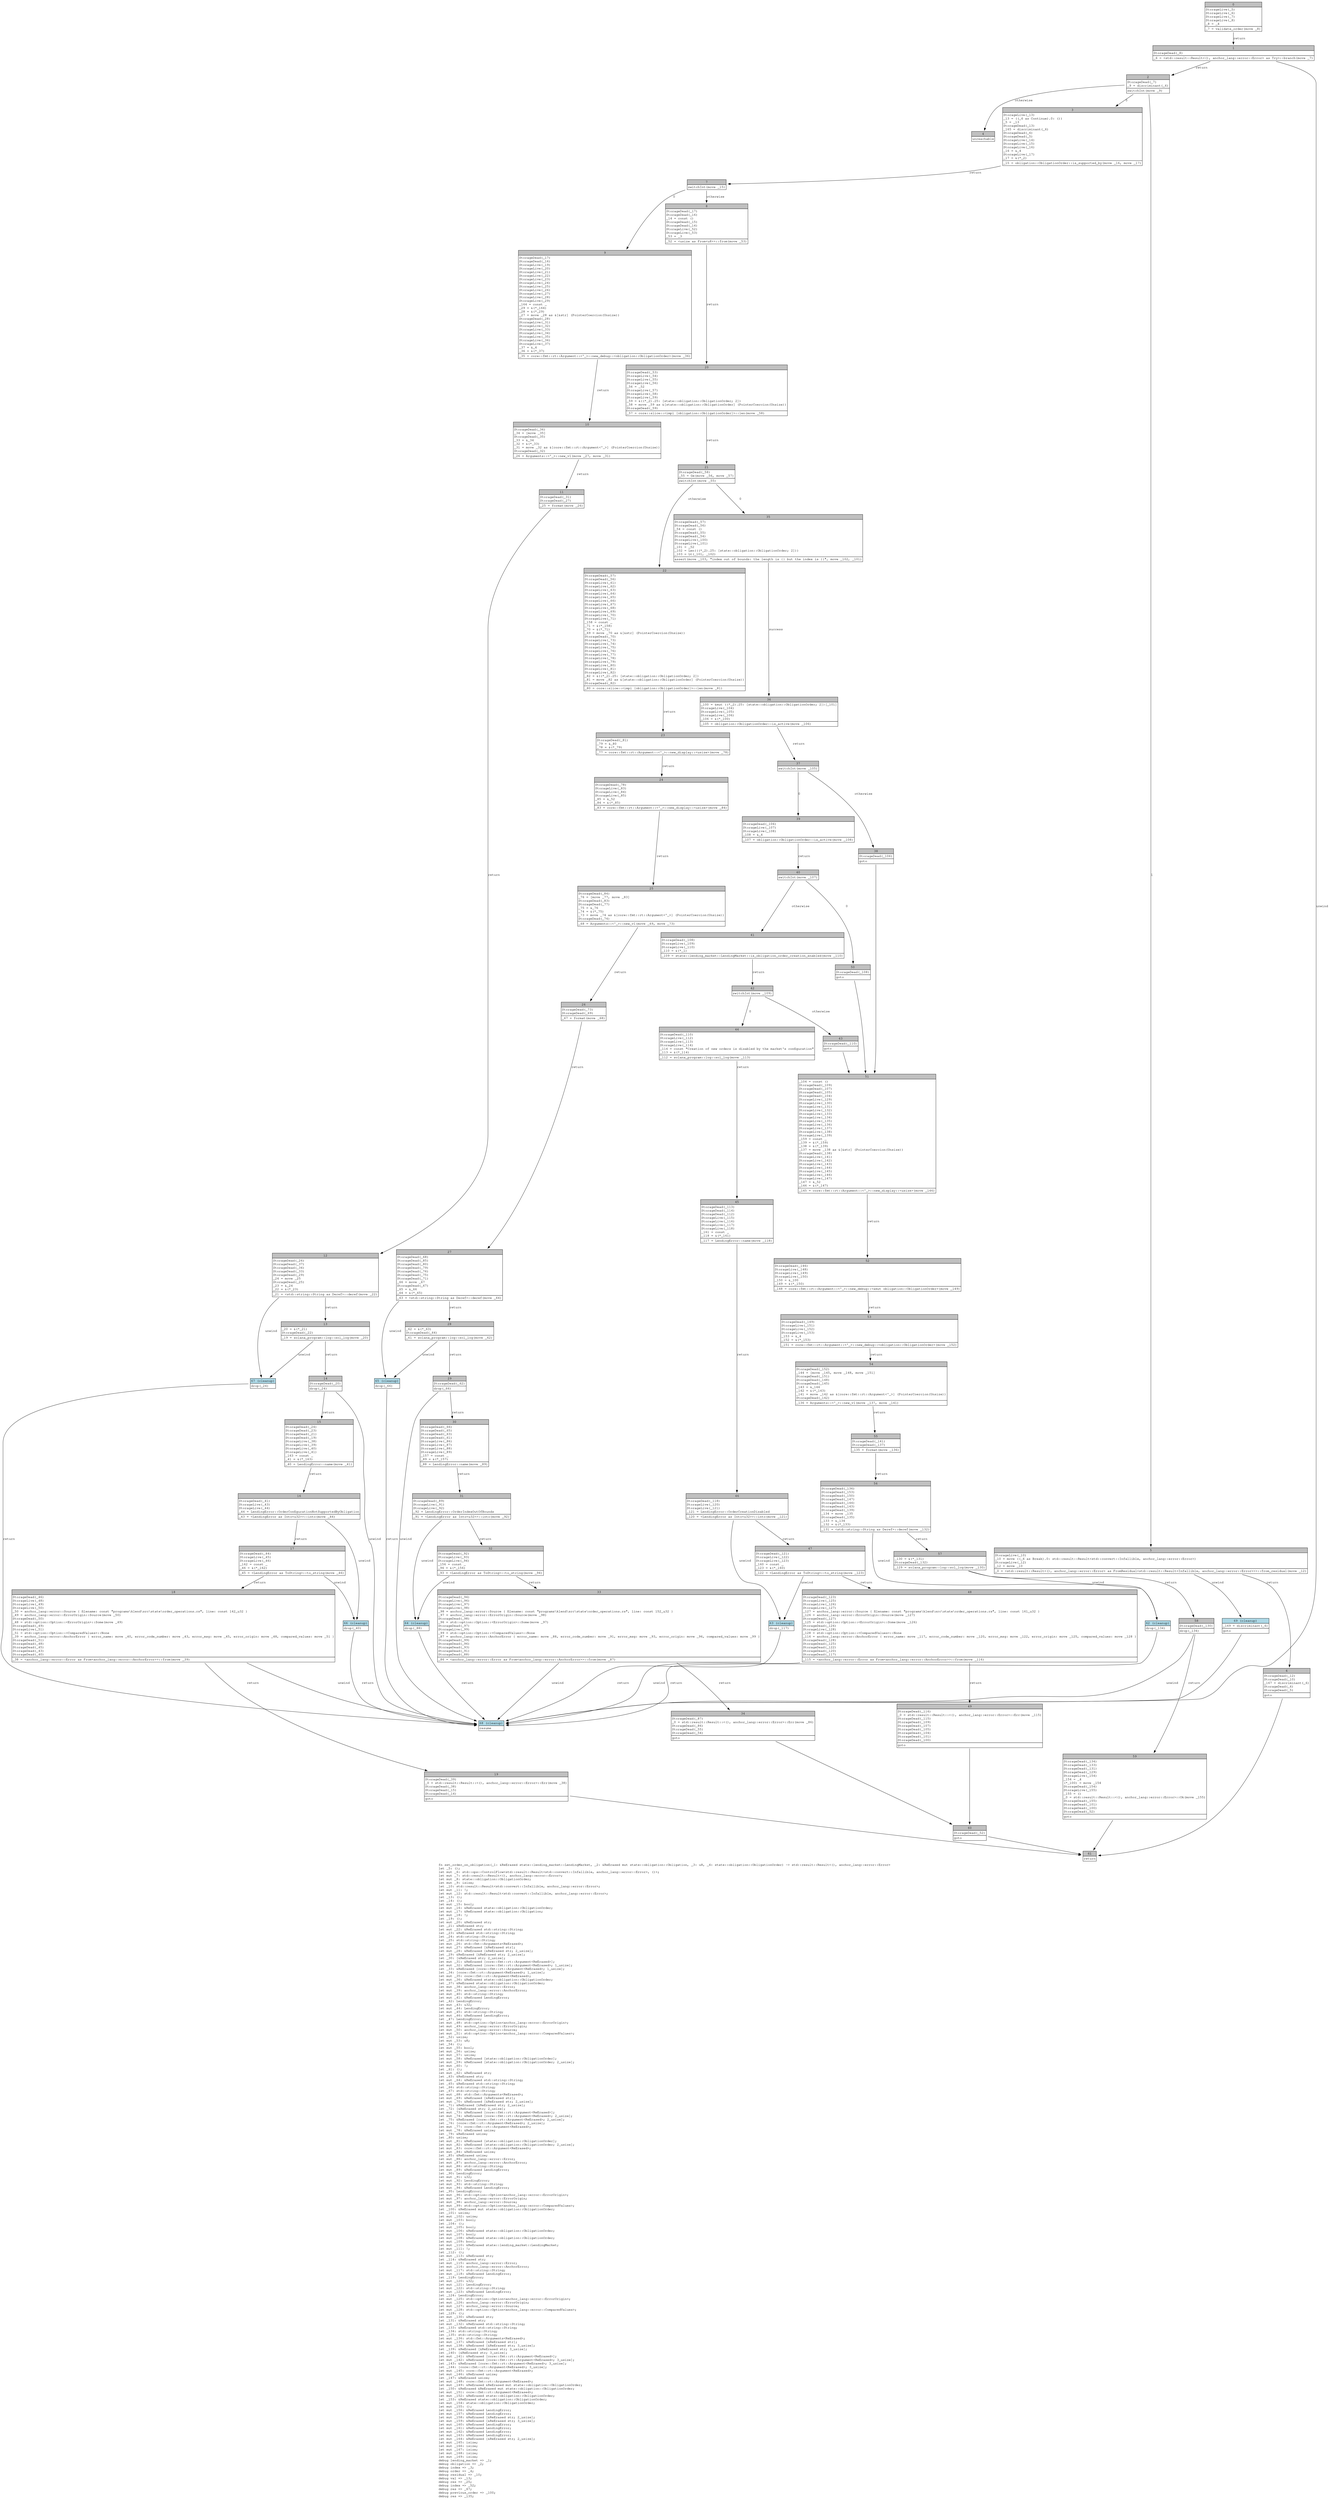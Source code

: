 digraph Mir_0_1784 {
    graph [fontname="Courier, monospace"];
    node [fontname="Courier, monospace"];
    edge [fontname="Courier, monospace"];
    label=<fn set_order_on_obligation(_1: &amp;ReErased state::lending_market::LendingMarket, _2: &amp;ReErased mut state::obligation::Obligation, _3: u8, _4: state::obligation::ObligationOrder) -&gt; std::result::Result&lt;(), anchor_lang::error::Error&gt;<br align="left"/>let _5: ();<br align="left"/>let mut _6: std::ops::ControlFlow&lt;std::result::Result&lt;std::convert::Infallible, anchor_lang::error::Error&gt;, ()&gt;;<br align="left"/>let mut _7: std::result::Result&lt;(), anchor_lang::error::Error&gt;;<br align="left"/>let mut _8: state::obligation::ObligationOrder;<br align="left"/>let mut _9: isize;<br align="left"/>let _10: std::result::Result&lt;std::convert::Infallible, anchor_lang::error::Error&gt;;<br align="left"/>let mut _11: !;<br align="left"/>let mut _12: std::result::Result&lt;std::convert::Infallible, anchor_lang::error::Error&gt;;<br align="left"/>let _13: ();<br align="left"/>let _14: ();<br align="left"/>let mut _15: bool;<br align="left"/>let mut _16: &amp;ReErased state::obligation::ObligationOrder;<br align="left"/>let mut _17: &amp;ReErased state::obligation::Obligation;<br align="left"/>let mut _18: !;<br align="left"/>let _19: ();<br align="left"/>let mut _20: &amp;ReErased str;<br align="left"/>let _21: &amp;ReErased str;<br align="left"/>let mut _22: &amp;ReErased std::string::String;<br align="left"/>let _23: &amp;ReErased std::string::String;<br align="left"/>let _24: std::string::String;<br align="left"/>let _25: std::string::String;<br align="left"/>let mut _26: std::fmt::Arguments&lt;ReErased&gt;;<br align="left"/>let mut _27: &amp;ReErased [&amp;ReErased str];<br align="left"/>let mut _28: &amp;ReErased [&amp;ReErased str; 2_usize];<br align="left"/>let _29: &amp;ReErased [&amp;ReErased str; 2_usize];<br align="left"/>let _30: [&amp;ReErased str; 2_usize];<br align="left"/>let mut _31: &amp;ReErased [core::fmt::rt::Argument&lt;ReErased&gt;];<br align="left"/>let mut _32: &amp;ReErased [core::fmt::rt::Argument&lt;ReErased&gt;; 1_usize];<br align="left"/>let _33: &amp;ReErased [core::fmt::rt::Argument&lt;ReErased&gt;; 1_usize];<br align="left"/>let _34: [core::fmt::rt::Argument&lt;ReErased&gt;; 1_usize];<br align="left"/>let mut _35: core::fmt::rt::Argument&lt;ReErased&gt;;<br align="left"/>let mut _36: &amp;ReErased state::obligation::ObligationOrder;<br align="left"/>let _37: &amp;ReErased state::obligation::ObligationOrder;<br align="left"/>let mut _38: anchor_lang::error::Error;<br align="left"/>let mut _39: anchor_lang::error::AnchorError;<br align="left"/>let mut _40: std::string::String;<br align="left"/>let mut _41: &amp;ReErased LendingError;<br align="left"/>let _42: LendingError;<br align="left"/>let mut _43: u32;<br align="left"/>let mut _44: LendingError;<br align="left"/>let mut _45: std::string::String;<br align="left"/>let mut _46: &amp;ReErased LendingError;<br align="left"/>let _47: LendingError;<br align="left"/>let mut _48: std::option::Option&lt;anchor_lang::error::ErrorOrigin&gt;;<br align="left"/>let mut _49: anchor_lang::error::ErrorOrigin;<br align="left"/>let mut _50: anchor_lang::error::Source;<br align="left"/>let mut _51: std::option::Option&lt;anchor_lang::error::ComparedValues&gt;;<br align="left"/>let _52: usize;<br align="left"/>let mut _53: u8;<br align="left"/>let _54: ();<br align="left"/>let mut _55: bool;<br align="left"/>let mut _56: usize;<br align="left"/>let mut _57: usize;<br align="left"/>let mut _58: &amp;ReErased [state::obligation::ObligationOrder];<br align="left"/>let mut _59: &amp;ReErased [state::obligation::ObligationOrder; 2_usize];<br align="left"/>let mut _60: !;<br align="left"/>let _61: ();<br align="left"/>let mut _62: &amp;ReErased str;<br align="left"/>let _63: &amp;ReErased str;<br align="left"/>let mut _64: &amp;ReErased std::string::String;<br align="left"/>let _65: &amp;ReErased std::string::String;<br align="left"/>let _66: std::string::String;<br align="left"/>let _67: std::string::String;<br align="left"/>let mut _68: std::fmt::Arguments&lt;ReErased&gt;;<br align="left"/>let mut _69: &amp;ReErased [&amp;ReErased str];<br align="left"/>let mut _70: &amp;ReErased [&amp;ReErased str; 2_usize];<br align="left"/>let _71: &amp;ReErased [&amp;ReErased str; 2_usize];<br align="left"/>let _72: [&amp;ReErased str; 2_usize];<br align="left"/>let mut _73: &amp;ReErased [core::fmt::rt::Argument&lt;ReErased&gt;];<br align="left"/>let mut _74: &amp;ReErased [core::fmt::rt::Argument&lt;ReErased&gt;; 2_usize];<br align="left"/>let _75: &amp;ReErased [core::fmt::rt::Argument&lt;ReErased&gt;; 2_usize];<br align="left"/>let _76: [core::fmt::rt::Argument&lt;ReErased&gt;; 2_usize];<br align="left"/>let mut _77: core::fmt::rt::Argument&lt;ReErased&gt;;<br align="left"/>let mut _78: &amp;ReErased usize;<br align="left"/>let _79: &amp;ReErased usize;<br align="left"/>let _80: usize;<br align="left"/>let mut _81: &amp;ReErased [state::obligation::ObligationOrder];<br align="left"/>let mut _82: &amp;ReErased [state::obligation::ObligationOrder; 2_usize];<br align="left"/>let mut _83: core::fmt::rt::Argument&lt;ReErased&gt;;<br align="left"/>let mut _84: &amp;ReErased usize;<br align="left"/>let _85: &amp;ReErased usize;<br align="left"/>let mut _86: anchor_lang::error::Error;<br align="left"/>let mut _87: anchor_lang::error::AnchorError;<br align="left"/>let mut _88: std::string::String;<br align="left"/>let mut _89: &amp;ReErased LendingError;<br align="left"/>let _90: LendingError;<br align="left"/>let mut _91: u32;<br align="left"/>let mut _92: LendingError;<br align="left"/>let mut _93: std::string::String;<br align="left"/>let mut _94: &amp;ReErased LendingError;<br align="left"/>let _95: LendingError;<br align="left"/>let mut _96: std::option::Option&lt;anchor_lang::error::ErrorOrigin&gt;;<br align="left"/>let mut _97: anchor_lang::error::ErrorOrigin;<br align="left"/>let mut _98: anchor_lang::error::Source;<br align="left"/>let mut _99: std::option::Option&lt;anchor_lang::error::ComparedValues&gt;;<br align="left"/>let _100: &amp;ReErased mut state::obligation::ObligationOrder;<br align="left"/>let _101: usize;<br align="left"/>let mut _102: usize;<br align="left"/>let mut _103: bool;<br align="left"/>let _104: ();<br align="left"/>let mut _105: bool;<br align="left"/>let mut _106: &amp;ReErased state::obligation::ObligationOrder;<br align="left"/>let mut _107: bool;<br align="left"/>let mut _108: &amp;ReErased state::obligation::ObligationOrder;<br align="left"/>let mut _109: bool;<br align="left"/>let mut _110: &amp;ReErased state::lending_market::LendingMarket;<br align="left"/>let mut _111: !;<br align="left"/>let _112: ();<br align="left"/>let mut _113: &amp;ReErased str;<br align="left"/>let _114: &amp;ReErased str;<br align="left"/>let mut _115: anchor_lang::error::Error;<br align="left"/>let mut _116: anchor_lang::error::AnchorError;<br align="left"/>let mut _117: std::string::String;<br align="left"/>let mut _118: &amp;ReErased LendingError;<br align="left"/>let _119: LendingError;<br align="left"/>let mut _120: u32;<br align="left"/>let mut _121: LendingError;<br align="left"/>let mut _122: std::string::String;<br align="left"/>let mut _123: &amp;ReErased LendingError;<br align="left"/>let _124: LendingError;<br align="left"/>let mut _125: std::option::Option&lt;anchor_lang::error::ErrorOrigin&gt;;<br align="left"/>let mut _126: anchor_lang::error::ErrorOrigin;<br align="left"/>let mut _127: anchor_lang::error::Source;<br align="left"/>let mut _128: std::option::Option&lt;anchor_lang::error::ComparedValues&gt;;<br align="left"/>let _129: ();<br align="left"/>let mut _130: &amp;ReErased str;<br align="left"/>let _131: &amp;ReErased str;<br align="left"/>let mut _132: &amp;ReErased std::string::String;<br align="left"/>let _133: &amp;ReErased std::string::String;<br align="left"/>let _134: std::string::String;<br align="left"/>let _135: std::string::String;<br align="left"/>let mut _136: std::fmt::Arguments&lt;ReErased&gt;;<br align="left"/>let mut _137: &amp;ReErased [&amp;ReErased str];<br align="left"/>let mut _138: &amp;ReErased [&amp;ReErased str; 3_usize];<br align="left"/>let _139: &amp;ReErased [&amp;ReErased str; 3_usize];<br align="left"/>let _140: [&amp;ReErased str; 3_usize];<br align="left"/>let mut _141: &amp;ReErased [core::fmt::rt::Argument&lt;ReErased&gt;];<br align="left"/>let mut _142: &amp;ReErased [core::fmt::rt::Argument&lt;ReErased&gt;; 3_usize];<br align="left"/>let _143: &amp;ReErased [core::fmt::rt::Argument&lt;ReErased&gt;; 3_usize];<br align="left"/>let _144: [core::fmt::rt::Argument&lt;ReErased&gt;; 3_usize];<br align="left"/>let mut _145: core::fmt::rt::Argument&lt;ReErased&gt;;<br align="left"/>let mut _146: &amp;ReErased usize;<br align="left"/>let _147: &amp;ReErased usize;<br align="left"/>let mut _148: core::fmt::rt::Argument&lt;ReErased&gt;;<br align="left"/>let mut _149: &amp;ReErased &amp;ReErased mut state::obligation::ObligationOrder;<br align="left"/>let _150: &amp;ReErased &amp;ReErased mut state::obligation::ObligationOrder;<br align="left"/>let mut _151: core::fmt::rt::Argument&lt;ReErased&gt;;<br align="left"/>let mut _152: &amp;ReErased state::obligation::ObligationOrder;<br align="left"/>let _153: &amp;ReErased state::obligation::ObligationOrder;<br align="left"/>let mut _154: state::obligation::ObligationOrder;<br align="left"/>let mut _155: ();<br align="left"/>let mut _156: &amp;ReErased LendingError;<br align="left"/>let mut _157: &amp;ReErased LendingError;<br align="left"/>let mut _158: &amp;ReErased [&amp;ReErased str; 2_usize];<br align="left"/>let mut _159: &amp;ReErased [&amp;ReErased str; 3_usize];<br align="left"/>let mut _160: &amp;ReErased LendingError;<br align="left"/>let mut _161: &amp;ReErased LendingError;<br align="left"/>let mut _162: &amp;ReErased LendingError;<br align="left"/>let mut _163: &amp;ReErased LendingError;<br align="left"/>let mut _164: &amp;ReErased [&amp;ReErased str; 2_usize];<br align="left"/>let mut _165: isize;<br align="left"/>let mut _166: isize;<br align="left"/>let mut _167: isize;<br align="left"/>let mut _168: isize;<br align="left"/>let mut _169: isize;<br align="left"/>debug lending_market =&gt; _1;<br align="left"/>debug obligation =&gt; _2;<br align="left"/>debug index =&gt; _3;<br align="left"/>debug order =&gt; _4;<br align="left"/>debug residual =&gt; _10;<br align="left"/>debug val =&gt; _13;<br align="left"/>debug res =&gt; _25;<br align="left"/>debug index =&gt; _52;<br align="left"/>debug res =&gt; _67;<br align="left"/>debug previous_order =&gt; _100;<br align="left"/>debug res =&gt; _135;<br align="left"/>>;
    bb0__0_1784 [shape="none", label=<<table border="0" cellborder="1" cellspacing="0"><tr><td bgcolor="gray" align="center" colspan="1">0</td></tr><tr><td align="left" balign="left">StorageLive(_5)<br/>StorageLive(_6)<br/>StorageLive(_7)<br/>StorageLive(_8)<br/>_8 = _4<br/></td></tr><tr><td align="left">_7 = validate_order(move _8)</td></tr></table>>];
    bb1__0_1784 [shape="none", label=<<table border="0" cellborder="1" cellspacing="0"><tr><td bgcolor="gray" align="center" colspan="1">1</td></tr><tr><td align="left" balign="left">StorageDead(_8)<br/></td></tr><tr><td align="left">_6 = &lt;std::result::Result&lt;(), anchor_lang::error::Error&gt; as Try&gt;::branch(move _7)</td></tr></table>>];
    bb2__0_1784 [shape="none", label=<<table border="0" cellborder="1" cellspacing="0"><tr><td bgcolor="gray" align="center" colspan="1">2</td></tr><tr><td align="left" balign="left">StorageDead(_7)<br/>_9 = discriminant(_6)<br/></td></tr><tr><td align="left">switchInt(move _9)</td></tr></table>>];
    bb3__0_1784 [shape="none", label=<<table border="0" cellborder="1" cellspacing="0"><tr><td bgcolor="gray" align="center" colspan="1">3</td></tr><tr><td align="left" balign="left">StorageLive(_13)<br/>_13 = ((_6 as Continue).0: ())<br/>_5 = _13<br/>StorageDead(_13)<br/>_165 = discriminant(_6)<br/>StorageDead(_6)<br/>StorageDead(_5)<br/>StorageLive(_14)<br/>StorageLive(_15)<br/>StorageLive(_16)<br/>_16 = &amp;_4<br/>StorageLive(_17)<br/>_17 = &amp;(*_2)<br/></td></tr><tr><td align="left">_15 = obligation::ObligationOrder::is_supported_by(move _16, move _17)</td></tr></table>>];
    bb4__0_1784 [shape="none", label=<<table border="0" cellborder="1" cellspacing="0"><tr><td bgcolor="gray" align="center" colspan="1">4</td></tr><tr><td align="left">unreachable</td></tr></table>>];
    bb5__0_1784 [shape="none", label=<<table border="0" cellborder="1" cellspacing="0"><tr><td bgcolor="gray" align="center" colspan="1">5</td></tr><tr><td align="left" balign="left">StorageLive(_10)<br/>_10 = move ((_6 as Break).0: std::result::Result&lt;std::convert::Infallible, anchor_lang::error::Error&gt;)<br/>StorageLive(_12)<br/>_12 = move _10<br/></td></tr><tr><td align="left">_0 = &lt;std::result::Result&lt;(), anchor_lang::error::Error&gt; as FromResidual&lt;std::result::Result&lt;Infallible, anchor_lang::error::Error&gt;&gt;&gt;::from_residual(move _12)</td></tr></table>>];
    bb6__0_1784 [shape="none", label=<<table border="0" cellborder="1" cellspacing="0"><tr><td bgcolor="gray" align="center" colspan="1">6</td></tr><tr><td align="left" balign="left">StorageDead(_12)<br/>StorageDead(_10)<br/>_167 = discriminant(_6)<br/>StorageDead(_6)<br/>StorageDead(_5)<br/></td></tr><tr><td align="left">goto</td></tr></table>>];
    bb7__0_1784 [shape="none", label=<<table border="0" cellborder="1" cellspacing="0"><tr><td bgcolor="gray" align="center" colspan="1">7</td></tr><tr><td align="left">switchInt(move _15)</td></tr></table>>];
    bb8__0_1784 [shape="none", label=<<table border="0" cellborder="1" cellspacing="0"><tr><td bgcolor="gray" align="center" colspan="1">8</td></tr><tr><td align="left" balign="left">StorageDead(_17)<br/>StorageDead(_16)<br/>_14 = const ()<br/>StorageDead(_15)<br/>StorageDead(_14)<br/>StorageLive(_52)<br/>StorageLive(_53)<br/>_53 = _3<br/></td></tr><tr><td align="left">_52 = &lt;usize as From&lt;u8&gt;&gt;::from(move _53)</td></tr></table>>];
    bb9__0_1784 [shape="none", label=<<table border="0" cellborder="1" cellspacing="0"><tr><td bgcolor="gray" align="center" colspan="1">9</td></tr><tr><td align="left" balign="left">StorageDead(_17)<br/>StorageDead(_16)<br/>StorageLive(_19)<br/>StorageLive(_20)<br/>StorageLive(_21)<br/>StorageLive(_22)<br/>StorageLive(_23)<br/>StorageLive(_24)<br/>StorageLive(_25)<br/>StorageLive(_26)<br/>StorageLive(_27)<br/>StorageLive(_28)<br/>StorageLive(_29)<br/>_164 = const _<br/>_29 = &amp;(*_164)<br/>_28 = &amp;(*_29)<br/>_27 = move _28 as &amp;[&amp;str] (PointerCoercion(Unsize))<br/>StorageDead(_28)<br/>StorageLive(_31)<br/>StorageLive(_32)<br/>StorageLive(_33)<br/>StorageLive(_34)<br/>StorageLive(_35)<br/>StorageLive(_36)<br/>StorageLive(_37)<br/>_37 = &amp;_4<br/>_36 = &amp;(*_37)<br/></td></tr><tr><td align="left">_35 = core::fmt::rt::Argument::&lt;'_&gt;::new_debug::&lt;obligation::ObligationOrder&gt;(move _36)</td></tr></table>>];
    bb10__0_1784 [shape="none", label=<<table border="0" cellborder="1" cellspacing="0"><tr><td bgcolor="gray" align="center" colspan="1">10</td></tr><tr><td align="left" balign="left">StorageDead(_36)<br/>_34 = [move _35]<br/>StorageDead(_35)<br/>_33 = &amp;_34<br/>_32 = &amp;(*_33)<br/>_31 = move _32 as &amp;[core::fmt::rt::Argument&lt;'_&gt;] (PointerCoercion(Unsize))<br/>StorageDead(_32)<br/></td></tr><tr><td align="left">_26 = Arguments::&lt;'_&gt;::new_v1(move _27, move _31)</td></tr></table>>];
    bb11__0_1784 [shape="none", label=<<table border="0" cellborder="1" cellspacing="0"><tr><td bgcolor="gray" align="center" colspan="1">11</td></tr><tr><td align="left" balign="left">StorageDead(_31)<br/>StorageDead(_27)<br/></td></tr><tr><td align="left">_25 = format(move _26)</td></tr></table>>];
    bb12__0_1784 [shape="none", label=<<table border="0" cellborder="1" cellspacing="0"><tr><td bgcolor="gray" align="center" colspan="1">12</td></tr><tr><td align="left" balign="left">StorageDead(_26)<br/>StorageDead(_37)<br/>StorageDead(_34)<br/>StorageDead(_33)<br/>StorageDead(_29)<br/>_24 = move _25<br/>StorageDead(_25)<br/>_23 = &amp;_24<br/>_22 = &amp;(*_23)<br/></td></tr><tr><td align="left">_21 = &lt;std::string::String as Deref&gt;::deref(move _22)</td></tr></table>>];
    bb13__0_1784 [shape="none", label=<<table border="0" cellborder="1" cellspacing="0"><tr><td bgcolor="gray" align="center" colspan="1">13</td></tr><tr><td align="left" balign="left">_20 = &amp;(*_21)<br/>StorageDead(_22)<br/></td></tr><tr><td align="left">_19 = solana_program::log::sol_log(move _20)</td></tr></table>>];
    bb14__0_1784 [shape="none", label=<<table border="0" cellborder="1" cellspacing="0"><tr><td bgcolor="gray" align="center" colspan="1">14</td></tr><tr><td align="left" balign="left">StorageDead(_20)<br/></td></tr><tr><td align="left">drop(_24)</td></tr></table>>];
    bb15__0_1784 [shape="none", label=<<table border="0" cellborder="1" cellspacing="0"><tr><td bgcolor="gray" align="center" colspan="1">15</td></tr><tr><td align="left" balign="left">StorageDead(_24)<br/>StorageDead(_23)<br/>StorageDead(_21)<br/>StorageDead(_19)<br/>StorageLive(_38)<br/>StorageLive(_39)<br/>StorageLive(_40)<br/>StorageLive(_41)<br/>_163 = const _<br/>_41 = &amp;(*_163)<br/></td></tr><tr><td align="left">_40 = LendingError::name(move _41)</td></tr></table>>];
    bb16__0_1784 [shape="none", label=<<table border="0" cellborder="1" cellspacing="0"><tr><td bgcolor="gray" align="center" colspan="1">16</td></tr><tr><td align="left" balign="left">StorageDead(_41)<br/>StorageLive(_43)<br/>StorageLive(_44)<br/>_44 = LendingError::OrderConfigurationNotSupportedByObligation<br/></td></tr><tr><td align="left">_43 = &lt;LendingError as Into&lt;u32&gt;&gt;::into(move _44)</td></tr></table>>];
    bb17__0_1784 [shape="none", label=<<table border="0" cellborder="1" cellspacing="0"><tr><td bgcolor="gray" align="center" colspan="1">17</td></tr><tr><td align="left" balign="left">StorageDead(_44)<br/>StorageLive(_45)<br/>StorageLive(_46)<br/>_162 = const _<br/>_46 = &amp;(*_162)<br/></td></tr><tr><td align="left">_45 = &lt;LendingError as ToString&gt;::to_string(move _46)</td></tr></table>>];
    bb18__0_1784 [shape="none", label=<<table border="0" cellborder="1" cellspacing="0"><tr><td bgcolor="gray" align="center" colspan="1">18</td></tr><tr><td align="left" balign="left">StorageDead(_46)<br/>StorageLive(_48)<br/>StorageLive(_49)<br/>StorageLive(_50)<br/>_50 = anchor_lang::error::Source { filename: const &quot;programs\\klend\\src\\state\\order_operations.rs&quot;, line: const 142_u32 }<br/>_49 = anchor_lang::error::ErrorOrigin::Source(move _50)<br/>StorageDead(_50)<br/>_48 = std::option::Option::&lt;ErrorOrigin&gt;::Some(move _49)<br/>StorageDead(_49)<br/>StorageLive(_51)<br/>_51 = std::option::Option::&lt;ComparedValues&gt;::None<br/>_39 = anchor_lang::error::AnchorError { error_name: move _40, error_code_number: move _43, error_msg: move _45, error_origin: move _48, compared_values: move _51 }<br/>StorageDead(_51)<br/>StorageDead(_48)<br/>StorageDead(_45)<br/>StorageDead(_43)<br/>StorageDead(_40)<br/></td></tr><tr><td align="left">_38 = &lt;anchor_lang::error::Error as From&lt;anchor_lang::error::AnchorError&gt;&gt;::from(move _39)</td></tr></table>>];
    bb19__0_1784 [shape="none", label=<<table border="0" cellborder="1" cellspacing="0"><tr><td bgcolor="gray" align="center" colspan="1">19</td></tr><tr><td align="left" balign="left">StorageDead(_39)<br/>_0 = std::result::Result::&lt;(), anchor_lang::error::Error&gt;::Err(move _38)<br/>StorageDead(_38)<br/>StorageDead(_15)<br/>StorageDead(_14)<br/></td></tr><tr><td align="left">goto</td></tr></table>>];
    bb20__0_1784 [shape="none", label=<<table border="0" cellborder="1" cellspacing="0"><tr><td bgcolor="gray" align="center" colspan="1">20</td></tr><tr><td align="left" balign="left">StorageDead(_53)<br/>StorageLive(_54)<br/>StorageLive(_55)<br/>StorageLive(_56)<br/>_56 = _52<br/>StorageLive(_57)<br/>StorageLive(_58)<br/>StorageLive(_59)<br/>_59 = &amp;((*_2).25: [state::obligation::ObligationOrder; 2])<br/>_58 = move _59 as &amp;[state::obligation::ObligationOrder] (PointerCoercion(Unsize))<br/>StorageDead(_59)<br/></td></tr><tr><td align="left">_57 = core::slice::&lt;impl [obligation::ObligationOrder]&gt;::len(move _58)</td></tr></table>>];
    bb21__0_1784 [shape="none", label=<<table border="0" cellborder="1" cellspacing="0"><tr><td bgcolor="gray" align="center" colspan="1">21</td></tr><tr><td align="left" balign="left">StorageDead(_58)<br/>_55 = Ge(move _56, move _57)<br/></td></tr><tr><td align="left">switchInt(move _55)</td></tr></table>>];
    bb22__0_1784 [shape="none", label=<<table border="0" cellborder="1" cellspacing="0"><tr><td bgcolor="gray" align="center" colspan="1">22</td></tr><tr><td align="left" balign="left">StorageDead(_57)<br/>StorageDead(_56)<br/>StorageLive(_61)<br/>StorageLive(_62)<br/>StorageLive(_63)<br/>StorageLive(_64)<br/>StorageLive(_65)<br/>StorageLive(_66)<br/>StorageLive(_67)<br/>StorageLive(_68)<br/>StorageLive(_69)<br/>StorageLive(_70)<br/>StorageLive(_71)<br/>_158 = const _<br/>_71 = &amp;(*_158)<br/>_70 = &amp;(*_71)<br/>_69 = move _70 as &amp;[&amp;str] (PointerCoercion(Unsize))<br/>StorageDead(_70)<br/>StorageLive(_73)<br/>StorageLive(_74)<br/>StorageLive(_75)<br/>StorageLive(_76)<br/>StorageLive(_77)<br/>StorageLive(_78)<br/>StorageLive(_79)<br/>StorageLive(_80)<br/>StorageLive(_81)<br/>StorageLive(_82)<br/>_82 = &amp;((*_2).25: [state::obligation::ObligationOrder; 2])<br/>_81 = move _82 as &amp;[state::obligation::ObligationOrder] (PointerCoercion(Unsize))<br/>StorageDead(_82)<br/></td></tr><tr><td align="left">_80 = core::slice::&lt;impl [obligation::ObligationOrder]&gt;::len(move _81)</td></tr></table>>];
    bb23__0_1784 [shape="none", label=<<table border="0" cellborder="1" cellspacing="0"><tr><td bgcolor="gray" align="center" colspan="1">23</td></tr><tr><td align="left" balign="left">StorageDead(_81)<br/>_79 = &amp;_80<br/>_78 = &amp;(*_79)<br/></td></tr><tr><td align="left">_77 = core::fmt::rt::Argument::&lt;'_&gt;::new_display::&lt;usize&gt;(move _78)</td></tr></table>>];
    bb24__0_1784 [shape="none", label=<<table border="0" cellborder="1" cellspacing="0"><tr><td bgcolor="gray" align="center" colspan="1">24</td></tr><tr><td align="left" balign="left">StorageDead(_78)<br/>StorageLive(_83)<br/>StorageLive(_84)<br/>StorageLive(_85)<br/>_85 = &amp;_52<br/>_84 = &amp;(*_85)<br/></td></tr><tr><td align="left">_83 = core::fmt::rt::Argument::&lt;'_&gt;::new_display::&lt;usize&gt;(move _84)</td></tr></table>>];
    bb25__0_1784 [shape="none", label=<<table border="0" cellborder="1" cellspacing="0"><tr><td bgcolor="gray" align="center" colspan="1">25</td></tr><tr><td align="left" balign="left">StorageDead(_84)<br/>_76 = [move _77, move _83]<br/>StorageDead(_83)<br/>StorageDead(_77)<br/>_75 = &amp;_76<br/>_74 = &amp;(*_75)<br/>_73 = move _74 as &amp;[core::fmt::rt::Argument&lt;'_&gt;] (PointerCoercion(Unsize))<br/>StorageDead(_74)<br/></td></tr><tr><td align="left">_68 = Arguments::&lt;'_&gt;::new_v1(move _69, move _73)</td></tr></table>>];
    bb26__0_1784 [shape="none", label=<<table border="0" cellborder="1" cellspacing="0"><tr><td bgcolor="gray" align="center" colspan="1">26</td></tr><tr><td align="left" balign="left">StorageDead(_73)<br/>StorageDead(_69)<br/></td></tr><tr><td align="left">_67 = format(move _68)</td></tr></table>>];
    bb27__0_1784 [shape="none", label=<<table border="0" cellborder="1" cellspacing="0"><tr><td bgcolor="gray" align="center" colspan="1">27</td></tr><tr><td align="left" balign="left">StorageDead(_68)<br/>StorageDead(_85)<br/>StorageDead(_80)<br/>StorageDead(_79)<br/>StorageDead(_76)<br/>StorageDead(_75)<br/>StorageDead(_71)<br/>_66 = move _67<br/>StorageDead(_67)<br/>_65 = &amp;_66<br/>_64 = &amp;(*_65)<br/></td></tr><tr><td align="left">_63 = &lt;std::string::String as Deref&gt;::deref(move _64)</td></tr></table>>];
    bb28__0_1784 [shape="none", label=<<table border="0" cellborder="1" cellspacing="0"><tr><td bgcolor="gray" align="center" colspan="1">28</td></tr><tr><td align="left" balign="left">_62 = &amp;(*_63)<br/>StorageDead(_64)<br/></td></tr><tr><td align="left">_61 = solana_program::log::sol_log(move _62)</td></tr></table>>];
    bb29__0_1784 [shape="none", label=<<table border="0" cellborder="1" cellspacing="0"><tr><td bgcolor="gray" align="center" colspan="1">29</td></tr><tr><td align="left" balign="left">StorageDead(_62)<br/></td></tr><tr><td align="left">drop(_66)</td></tr></table>>];
    bb30__0_1784 [shape="none", label=<<table border="0" cellborder="1" cellspacing="0"><tr><td bgcolor="gray" align="center" colspan="1">30</td></tr><tr><td align="left" balign="left">StorageDead(_66)<br/>StorageDead(_65)<br/>StorageDead(_63)<br/>StorageDead(_61)<br/>StorageLive(_86)<br/>StorageLive(_87)<br/>StorageLive(_88)<br/>StorageLive(_89)<br/>_157 = const _<br/>_89 = &amp;(*_157)<br/></td></tr><tr><td align="left">_88 = LendingError::name(move _89)</td></tr></table>>];
    bb31__0_1784 [shape="none", label=<<table border="0" cellborder="1" cellspacing="0"><tr><td bgcolor="gray" align="center" colspan="1">31</td></tr><tr><td align="left" balign="left">StorageDead(_89)<br/>StorageLive(_91)<br/>StorageLive(_92)<br/>_92 = LendingError::OrderIndexOutOfBounds<br/></td></tr><tr><td align="left">_91 = &lt;LendingError as Into&lt;u32&gt;&gt;::into(move _92)</td></tr></table>>];
    bb32__0_1784 [shape="none", label=<<table border="0" cellborder="1" cellspacing="0"><tr><td bgcolor="gray" align="center" colspan="1">32</td></tr><tr><td align="left" balign="left">StorageDead(_92)<br/>StorageLive(_93)<br/>StorageLive(_94)<br/>_156 = const _<br/>_94 = &amp;(*_156)<br/></td></tr><tr><td align="left">_93 = &lt;LendingError as ToString&gt;::to_string(move _94)</td></tr></table>>];
    bb33__0_1784 [shape="none", label=<<table border="0" cellborder="1" cellspacing="0"><tr><td bgcolor="gray" align="center" colspan="1">33</td></tr><tr><td align="left" balign="left">StorageDead(_94)<br/>StorageLive(_96)<br/>StorageLive(_97)<br/>StorageLive(_98)<br/>_98 = anchor_lang::error::Source { filename: const &quot;programs\\klend\\src\\state\\order_operations.rs&quot;, line: const 152_u32 }<br/>_97 = anchor_lang::error::ErrorOrigin::Source(move _98)<br/>StorageDead(_98)<br/>_96 = std::option::Option::&lt;ErrorOrigin&gt;::Some(move _97)<br/>StorageDead(_97)<br/>StorageLive(_99)<br/>_99 = std::option::Option::&lt;ComparedValues&gt;::None<br/>_87 = anchor_lang::error::AnchorError { error_name: move _88, error_code_number: move _91, error_msg: move _93, error_origin: move _96, compared_values: move _99 }<br/>StorageDead(_99)<br/>StorageDead(_96)<br/>StorageDead(_93)<br/>StorageDead(_91)<br/>StorageDead(_88)<br/></td></tr><tr><td align="left">_86 = &lt;anchor_lang::error::Error as From&lt;anchor_lang::error::AnchorError&gt;&gt;::from(move _87)</td></tr></table>>];
    bb34__0_1784 [shape="none", label=<<table border="0" cellborder="1" cellspacing="0"><tr><td bgcolor="gray" align="center" colspan="1">34</td></tr><tr><td align="left" balign="left">StorageDead(_87)<br/>_0 = std::result::Result::&lt;(), anchor_lang::error::Error&gt;::Err(move _86)<br/>StorageDead(_86)<br/>StorageDead(_55)<br/>StorageDead(_54)<br/></td></tr><tr><td align="left">goto</td></tr></table>>];
    bb35__0_1784 [shape="none", label=<<table border="0" cellborder="1" cellspacing="0"><tr><td bgcolor="gray" align="center" colspan="1">35</td></tr><tr><td align="left" balign="left">StorageDead(_57)<br/>StorageDead(_56)<br/>_54 = const ()<br/>StorageDead(_55)<br/>StorageDead(_54)<br/>StorageLive(_100)<br/>StorageLive(_101)<br/>_101 = _52<br/>_102 = Len(((*_2).25: [state::obligation::ObligationOrder; 2]))<br/>_103 = Lt(_101, _102)<br/></td></tr><tr><td align="left">assert(move _103, &quot;index out of bounds: the length is {} but the index is {}&quot;, move _102, _101)</td></tr></table>>];
    bb36__0_1784 [shape="none", label=<<table border="0" cellborder="1" cellspacing="0"><tr><td bgcolor="gray" align="center" colspan="1">36</td></tr><tr><td align="left" balign="left">_100 = &amp;mut ((*_2).25: [state::obligation::ObligationOrder; 2])[_101]<br/>StorageLive(_104)<br/>StorageLive(_105)<br/>StorageLive(_106)<br/>_106 = &amp;(*_100)<br/></td></tr><tr><td align="left">_105 = obligation::ObligationOrder::is_active(move _106)</td></tr></table>>];
    bb37__0_1784 [shape="none", label=<<table border="0" cellborder="1" cellspacing="0"><tr><td bgcolor="gray" align="center" colspan="1">37</td></tr><tr><td align="left">switchInt(move _105)</td></tr></table>>];
    bb38__0_1784 [shape="none", label=<<table border="0" cellborder="1" cellspacing="0"><tr><td bgcolor="gray" align="center" colspan="1">38</td></tr><tr><td align="left" balign="left">StorageDead(_106)<br/></td></tr><tr><td align="left">goto</td></tr></table>>];
    bb39__0_1784 [shape="none", label=<<table border="0" cellborder="1" cellspacing="0"><tr><td bgcolor="gray" align="center" colspan="1">39</td></tr><tr><td align="left" balign="left">StorageDead(_106)<br/>StorageLive(_107)<br/>StorageLive(_108)<br/>_108 = &amp;_4<br/></td></tr><tr><td align="left">_107 = obligation::ObligationOrder::is_active(move _108)</td></tr></table>>];
    bb40__0_1784 [shape="none", label=<<table border="0" cellborder="1" cellspacing="0"><tr><td bgcolor="gray" align="center" colspan="1">40</td></tr><tr><td align="left">switchInt(move _107)</td></tr></table>>];
    bb41__0_1784 [shape="none", label=<<table border="0" cellborder="1" cellspacing="0"><tr><td bgcolor="gray" align="center" colspan="1">41</td></tr><tr><td align="left" balign="left">StorageDead(_108)<br/>StorageLive(_109)<br/>StorageLive(_110)<br/>_110 = &amp;(*_1)<br/></td></tr><tr><td align="left">_109 = state::lending_market::LendingMarket::is_obligation_order_creation_enabled(move _110)</td></tr></table>>];
    bb42__0_1784 [shape="none", label=<<table border="0" cellborder="1" cellspacing="0"><tr><td bgcolor="gray" align="center" colspan="1">42</td></tr><tr><td align="left">switchInt(move _109)</td></tr></table>>];
    bb43__0_1784 [shape="none", label=<<table border="0" cellborder="1" cellspacing="0"><tr><td bgcolor="gray" align="center" colspan="1">43</td></tr><tr><td align="left" balign="left">StorageDead(_110)<br/></td></tr><tr><td align="left">goto</td></tr></table>>];
    bb44__0_1784 [shape="none", label=<<table border="0" cellborder="1" cellspacing="0"><tr><td bgcolor="gray" align="center" colspan="1">44</td></tr><tr><td align="left" balign="left">StorageDead(_110)<br/>StorageLive(_112)<br/>StorageLive(_113)<br/>StorageLive(_114)<br/>_114 = const &quot;Creation of new orders is disabled by the market's configuration&quot;<br/>_113 = &amp;(*_114)<br/></td></tr><tr><td align="left">_112 = solana_program::log::sol_log(move _113)</td></tr></table>>];
    bb45__0_1784 [shape="none", label=<<table border="0" cellborder="1" cellspacing="0"><tr><td bgcolor="gray" align="center" colspan="1">45</td></tr><tr><td align="left" balign="left">StorageDead(_113)<br/>StorageDead(_114)<br/>StorageDead(_112)<br/>StorageLive(_115)<br/>StorageLive(_116)<br/>StorageLive(_117)<br/>StorageLive(_118)<br/>_161 = const _<br/>_118 = &amp;(*_161)<br/></td></tr><tr><td align="left">_117 = LendingError::name(move _118)</td></tr></table>>];
    bb46__0_1784 [shape="none", label=<<table border="0" cellborder="1" cellspacing="0"><tr><td bgcolor="gray" align="center" colspan="1">46</td></tr><tr><td align="left" balign="left">StorageDead(_118)<br/>StorageLive(_120)<br/>StorageLive(_121)<br/>_121 = LendingError::OrderCreationDisabled<br/></td></tr><tr><td align="left">_120 = &lt;LendingError as Into&lt;u32&gt;&gt;::into(move _121)</td></tr></table>>];
    bb47__0_1784 [shape="none", label=<<table border="0" cellborder="1" cellspacing="0"><tr><td bgcolor="gray" align="center" colspan="1">47</td></tr><tr><td align="left" balign="left">StorageDead(_121)<br/>StorageLive(_122)<br/>StorageLive(_123)<br/>_160 = const _<br/>_123 = &amp;(*_160)<br/></td></tr><tr><td align="left">_122 = &lt;LendingError as ToString&gt;::to_string(move _123)</td></tr></table>>];
    bb48__0_1784 [shape="none", label=<<table border="0" cellborder="1" cellspacing="0"><tr><td bgcolor="gray" align="center" colspan="1">48</td></tr><tr><td align="left" balign="left">StorageDead(_123)<br/>StorageLive(_125)<br/>StorageLive(_126)<br/>StorageLive(_127)<br/>_127 = anchor_lang::error::Source { filename: const &quot;programs\\klend\\src\\state\\order_operations.rs&quot;, line: const 161_u32 }<br/>_126 = anchor_lang::error::ErrorOrigin::Source(move _127)<br/>StorageDead(_127)<br/>_125 = std::option::Option::&lt;ErrorOrigin&gt;::Some(move _126)<br/>StorageDead(_126)<br/>StorageLive(_128)<br/>_128 = std::option::Option::&lt;ComparedValues&gt;::None<br/>_116 = anchor_lang::error::AnchorError { error_name: move _117, error_code_number: move _120, error_msg: move _122, error_origin: move _125, compared_values: move _128 }<br/>StorageDead(_128)<br/>StorageDead(_125)<br/>StorageDead(_122)<br/>StorageDead(_120)<br/>StorageDead(_117)<br/></td></tr><tr><td align="left">_115 = &lt;anchor_lang::error::Error as From&lt;anchor_lang::error::AnchorError&gt;&gt;::from(move _116)</td></tr></table>>];
    bb49__0_1784 [shape="none", label=<<table border="0" cellborder="1" cellspacing="0"><tr><td bgcolor="gray" align="center" colspan="1">49</td></tr><tr><td align="left" balign="left">StorageDead(_116)<br/>_0 = std::result::Result::&lt;(), anchor_lang::error::Error&gt;::Err(move _115)<br/>StorageDead(_115)<br/>StorageDead(_109)<br/>StorageDead(_107)<br/>StorageDead(_105)<br/>StorageDead(_104)<br/>StorageDead(_101)<br/>StorageDead(_100)<br/></td></tr><tr><td align="left">goto</td></tr></table>>];
    bb50__0_1784 [shape="none", label=<<table border="0" cellborder="1" cellspacing="0"><tr><td bgcolor="gray" align="center" colspan="1">50</td></tr><tr><td align="left" balign="left">StorageDead(_108)<br/></td></tr><tr><td align="left">goto</td></tr></table>>];
    bb51__0_1784 [shape="none", label=<<table border="0" cellborder="1" cellspacing="0"><tr><td bgcolor="gray" align="center" colspan="1">51</td></tr><tr><td align="left" balign="left">_104 = const ()<br/>StorageDead(_109)<br/>StorageDead(_107)<br/>StorageDead(_105)<br/>StorageDead(_104)<br/>StorageLive(_129)<br/>StorageLive(_130)<br/>StorageLive(_131)<br/>StorageLive(_132)<br/>StorageLive(_133)<br/>StorageLive(_134)<br/>StorageLive(_135)<br/>StorageLive(_136)<br/>StorageLive(_137)<br/>StorageLive(_138)<br/>StorageLive(_139)<br/>_159 = const _<br/>_139 = &amp;(*_159)<br/>_138 = &amp;(*_139)<br/>_137 = move _138 as &amp;[&amp;str] (PointerCoercion(Unsize))<br/>StorageDead(_138)<br/>StorageLive(_141)<br/>StorageLive(_142)<br/>StorageLive(_143)<br/>StorageLive(_144)<br/>StorageLive(_145)<br/>StorageLive(_146)<br/>StorageLive(_147)<br/>_147 = &amp;_52<br/>_146 = &amp;(*_147)<br/></td></tr><tr><td align="left">_145 = core::fmt::rt::Argument::&lt;'_&gt;::new_display::&lt;usize&gt;(move _146)</td></tr></table>>];
    bb52__0_1784 [shape="none", label=<<table border="0" cellborder="1" cellspacing="0"><tr><td bgcolor="gray" align="center" colspan="1">52</td></tr><tr><td align="left" balign="left">StorageDead(_146)<br/>StorageLive(_148)<br/>StorageLive(_149)<br/>StorageLive(_150)<br/>_150 = &amp;_100<br/>_149 = &amp;(*_150)<br/></td></tr><tr><td align="left">_148 = core::fmt::rt::Argument::&lt;'_&gt;::new_debug::&lt;&amp;mut obligation::ObligationOrder&gt;(move _149)</td></tr></table>>];
    bb53__0_1784 [shape="none", label=<<table border="0" cellborder="1" cellspacing="0"><tr><td bgcolor="gray" align="center" colspan="1">53</td></tr><tr><td align="left" balign="left">StorageDead(_149)<br/>StorageLive(_151)<br/>StorageLive(_152)<br/>StorageLive(_153)<br/>_153 = &amp;_4<br/>_152 = &amp;(*_153)<br/></td></tr><tr><td align="left">_151 = core::fmt::rt::Argument::&lt;'_&gt;::new_debug::&lt;obligation::ObligationOrder&gt;(move _152)</td></tr></table>>];
    bb54__0_1784 [shape="none", label=<<table border="0" cellborder="1" cellspacing="0"><tr><td bgcolor="gray" align="center" colspan="1">54</td></tr><tr><td align="left" balign="left">StorageDead(_152)<br/>_144 = [move _145, move _148, move _151]<br/>StorageDead(_151)<br/>StorageDead(_148)<br/>StorageDead(_145)<br/>_143 = &amp;_144<br/>_142 = &amp;(*_143)<br/>_141 = move _142 as &amp;[core::fmt::rt::Argument&lt;'_&gt;] (PointerCoercion(Unsize))<br/>StorageDead(_142)<br/></td></tr><tr><td align="left">_136 = Arguments::&lt;'_&gt;::new_v1(move _137, move _141)</td></tr></table>>];
    bb55__0_1784 [shape="none", label=<<table border="0" cellborder="1" cellspacing="0"><tr><td bgcolor="gray" align="center" colspan="1">55</td></tr><tr><td align="left" balign="left">StorageDead(_141)<br/>StorageDead(_137)<br/></td></tr><tr><td align="left">_135 = format(move _136)</td></tr></table>>];
    bb56__0_1784 [shape="none", label=<<table border="0" cellborder="1" cellspacing="0"><tr><td bgcolor="gray" align="center" colspan="1">56</td></tr><tr><td align="left" balign="left">StorageDead(_136)<br/>StorageDead(_153)<br/>StorageDead(_150)<br/>StorageDead(_147)<br/>StorageDead(_144)<br/>StorageDead(_143)<br/>StorageDead(_139)<br/>_134 = move _135<br/>StorageDead(_135)<br/>_133 = &amp;_134<br/>_132 = &amp;(*_133)<br/></td></tr><tr><td align="left">_131 = &lt;std::string::String as Deref&gt;::deref(move _132)</td></tr></table>>];
    bb57__0_1784 [shape="none", label=<<table border="0" cellborder="1" cellspacing="0"><tr><td bgcolor="gray" align="center" colspan="1">57</td></tr><tr><td align="left" balign="left">_130 = &amp;(*_131)<br/>StorageDead(_132)<br/></td></tr><tr><td align="left">_129 = solana_program::log::sol_log(move _130)</td></tr></table>>];
    bb58__0_1784 [shape="none", label=<<table border="0" cellborder="1" cellspacing="0"><tr><td bgcolor="gray" align="center" colspan="1">58</td></tr><tr><td align="left" balign="left">StorageDead(_130)<br/></td></tr><tr><td align="left">drop(_134)</td></tr></table>>];
    bb59__0_1784 [shape="none", label=<<table border="0" cellborder="1" cellspacing="0"><tr><td bgcolor="gray" align="center" colspan="1">59</td></tr><tr><td align="left" balign="left">StorageDead(_134)<br/>StorageDead(_133)<br/>StorageDead(_131)<br/>StorageDead(_129)<br/>StorageLive(_154)<br/>_154 = _4<br/>(*_100) = move _154<br/>StorageDead(_154)<br/>StorageLive(_155)<br/>_155 = ()<br/>_0 = std::result::Result::&lt;(), anchor_lang::error::Error&gt;::Ok(move _155)<br/>StorageDead(_155)<br/>StorageDead(_101)<br/>StorageDead(_100)<br/>StorageDead(_52)<br/></td></tr><tr><td align="left">goto</td></tr></table>>];
    bb60__0_1784 [shape="none", label=<<table border="0" cellborder="1" cellspacing="0"><tr><td bgcolor="gray" align="center" colspan="1">60</td></tr><tr><td align="left" balign="left">StorageDead(_52)<br/></td></tr><tr><td align="left">goto</td></tr></table>>];
    bb61__0_1784 [shape="none", label=<<table border="0" cellborder="1" cellspacing="0"><tr><td bgcolor="gray" align="center" colspan="1">61</td></tr><tr><td align="left">return</td></tr></table>>];
    bb62__0_1784 [shape="none", label=<<table border="0" cellborder="1" cellspacing="0"><tr><td bgcolor="lightblue" align="center" colspan="1">62 (cleanup)</td></tr><tr><td align="left">drop(_134)</td></tr></table>>];
    bb63__0_1784 [shape="none", label=<<table border="0" cellborder="1" cellspacing="0"><tr><td bgcolor="lightblue" align="center" colspan="1">63 (cleanup)</td></tr><tr><td align="left">drop(_117)</td></tr></table>>];
    bb64__0_1784 [shape="none", label=<<table border="0" cellborder="1" cellspacing="0"><tr><td bgcolor="lightblue" align="center" colspan="1">64 (cleanup)</td></tr><tr><td align="left">drop(_88)</td></tr></table>>];
    bb65__0_1784 [shape="none", label=<<table border="0" cellborder="1" cellspacing="0"><tr><td bgcolor="lightblue" align="center" colspan="1">65 (cleanup)</td></tr><tr><td align="left">drop(_66)</td></tr></table>>];
    bb66__0_1784 [shape="none", label=<<table border="0" cellborder="1" cellspacing="0"><tr><td bgcolor="lightblue" align="center" colspan="1">66 (cleanup)</td></tr><tr><td align="left">drop(_40)</td></tr></table>>];
    bb67__0_1784 [shape="none", label=<<table border="0" cellborder="1" cellspacing="0"><tr><td bgcolor="lightblue" align="center" colspan="1">67 (cleanup)</td></tr><tr><td align="left">drop(_24)</td></tr></table>>];
    bb68__0_1784 [shape="none", label=<<table border="0" cellborder="1" cellspacing="0"><tr><td bgcolor="lightblue" align="center" colspan="1">68 (cleanup)</td></tr><tr><td align="left">resume</td></tr></table>>];
    bb69__0_1784 [shape="none", label=<<table border="0" cellborder="1" cellspacing="0"><tr><td bgcolor="lightblue" align="center" colspan="1">69 (cleanup)</td></tr><tr><td align="left" balign="left">_169 = discriminant(_6)<br/></td></tr><tr><td align="left">goto</td></tr></table>>];
    bb0__0_1784 -> bb1__0_1784 [label="return"];
    bb1__0_1784 -> bb2__0_1784 [label="return"];
    bb1__0_1784 -> bb68__0_1784 [label="unwind"];
    bb2__0_1784 -> bb3__0_1784 [label="0"];
    bb2__0_1784 -> bb5__0_1784 [label="1"];
    bb2__0_1784 -> bb4__0_1784 [label="otherwise"];
    bb3__0_1784 -> bb7__0_1784 [label="return"];
    bb5__0_1784 -> bb6__0_1784 [label="return"];
    bb5__0_1784 -> bb69__0_1784 [label="unwind"];
    bb6__0_1784 -> bb61__0_1784 [label=""];
    bb7__0_1784 -> bb9__0_1784 [label="0"];
    bb7__0_1784 -> bb8__0_1784 [label="otherwise"];
    bb8__0_1784 -> bb20__0_1784 [label="return"];
    bb9__0_1784 -> bb10__0_1784 [label="return"];
    bb10__0_1784 -> bb11__0_1784 [label="return"];
    bb11__0_1784 -> bb12__0_1784 [label="return"];
    bb12__0_1784 -> bb13__0_1784 [label="return"];
    bb12__0_1784 -> bb67__0_1784 [label="unwind"];
    bb13__0_1784 -> bb14__0_1784 [label="return"];
    bb13__0_1784 -> bb67__0_1784 [label="unwind"];
    bb14__0_1784 -> bb15__0_1784 [label="return"];
    bb14__0_1784 -> bb68__0_1784 [label="unwind"];
    bb15__0_1784 -> bb16__0_1784 [label="return"];
    bb16__0_1784 -> bb17__0_1784 [label="return"];
    bb16__0_1784 -> bb66__0_1784 [label="unwind"];
    bb17__0_1784 -> bb18__0_1784 [label="return"];
    bb17__0_1784 -> bb66__0_1784 [label="unwind"];
    bb18__0_1784 -> bb19__0_1784 [label="return"];
    bb18__0_1784 -> bb68__0_1784 [label="unwind"];
    bb19__0_1784 -> bb61__0_1784 [label=""];
    bb20__0_1784 -> bb21__0_1784 [label="return"];
    bb21__0_1784 -> bb35__0_1784 [label="0"];
    bb21__0_1784 -> bb22__0_1784 [label="otherwise"];
    bb22__0_1784 -> bb23__0_1784 [label="return"];
    bb23__0_1784 -> bb24__0_1784 [label="return"];
    bb24__0_1784 -> bb25__0_1784 [label="return"];
    bb25__0_1784 -> bb26__0_1784 [label="return"];
    bb26__0_1784 -> bb27__0_1784 [label="return"];
    bb27__0_1784 -> bb28__0_1784 [label="return"];
    bb27__0_1784 -> bb65__0_1784 [label="unwind"];
    bb28__0_1784 -> bb29__0_1784 [label="return"];
    bb28__0_1784 -> bb65__0_1784 [label="unwind"];
    bb29__0_1784 -> bb30__0_1784 [label="return"];
    bb29__0_1784 -> bb68__0_1784 [label="unwind"];
    bb30__0_1784 -> bb31__0_1784 [label="return"];
    bb31__0_1784 -> bb32__0_1784 [label="return"];
    bb31__0_1784 -> bb64__0_1784 [label="unwind"];
    bb32__0_1784 -> bb33__0_1784 [label="return"];
    bb32__0_1784 -> bb64__0_1784 [label="unwind"];
    bb33__0_1784 -> bb34__0_1784 [label="return"];
    bb33__0_1784 -> bb68__0_1784 [label="unwind"];
    bb34__0_1784 -> bb60__0_1784 [label=""];
    bb35__0_1784 -> bb36__0_1784 [label="success"];
    bb36__0_1784 -> bb37__0_1784 [label="return"];
    bb37__0_1784 -> bb39__0_1784 [label="0"];
    bb37__0_1784 -> bb38__0_1784 [label="otherwise"];
    bb38__0_1784 -> bb51__0_1784 [label=""];
    bb39__0_1784 -> bb40__0_1784 [label="return"];
    bb40__0_1784 -> bb50__0_1784 [label="0"];
    bb40__0_1784 -> bb41__0_1784 [label="otherwise"];
    bb41__0_1784 -> bb42__0_1784 [label="return"];
    bb42__0_1784 -> bb44__0_1784 [label="0"];
    bb42__0_1784 -> bb43__0_1784 [label="otherwise"];
    bb43__0_1784 -> bb51__0_1784 [label=""];
    bb44__0_1784 -> bb45__0_1784 [label="return"];
    bb45__0_1784 -> bb46__0_1784 [label="return"];
    bb46__0_1784 -> bb47__0_1784 [label="return"];
    bb46__0_1784 -> bb63__0_1784 [label="unwind"];
    bb47__0_1784 -> bb48__0_1784 [label="return"];
    bb47__0_1784 -> bb63__0_1784 [label="unwind"];
    bb48__0_1784 -> bb49__0_1784 [label="return"];
    bb48__0_1784 -> bb68__0_1784 [label="unwind"];
    bb49__0_1784 -> bb60__0_1784 [label=""];
    bb50__0_1784 -> bb51__0_1784 [label=""];
    bb51__0_1784 -> bb52__0_1784 [label="return"];
    bb52__0_1784 -> bb53__0_1784 [label="return"];
    bb53__0_1784 -> bb54__0_1784 [label="return"];
    bb54__0_1784 -> bb55__0_1784 [label="return"];
    bb55__0_1784 -> bb56__0_1784 [label="return"];
    bb56__0_1784 -> bb57__0_1784 [label="return"];
    bb56__0_1784 -> bb62__0_1784 [label="unwind"];
    bb57__0_1784 -> bb58__0_1784 [label="return"];
    bb57__0_1784 -> bb62__0_1784 [label="unwind"];
    bb58__0_1784 -> bb59__0_1784 [label="return"];
    bb58__0_1784 -> bb68__0_1784 [label="unwind"];
    bb59__0_1784 -> bb61__0_1784 [label=""];
    bb60__0_1784 -> bb61__0_1784 [label=""];
    bb62__0_1784 -> bb68__0_1784 [label="return"];
    bb63__0_1784 -> bb68__0_1784 [label="return"];
    bb64__0_1784 -> bb68__0_1784 [label="return"];
    bb65__0_1784 -> bb68__0_1784 [label="return"];
    bb66__0_1784 -> bb68__0_1784 [label="return"];
    bb67__0_1784 -> bb68__0_1784 [label="return"];
    bb69__0_1784 -> bb68__0_1784 [label=""];
}
